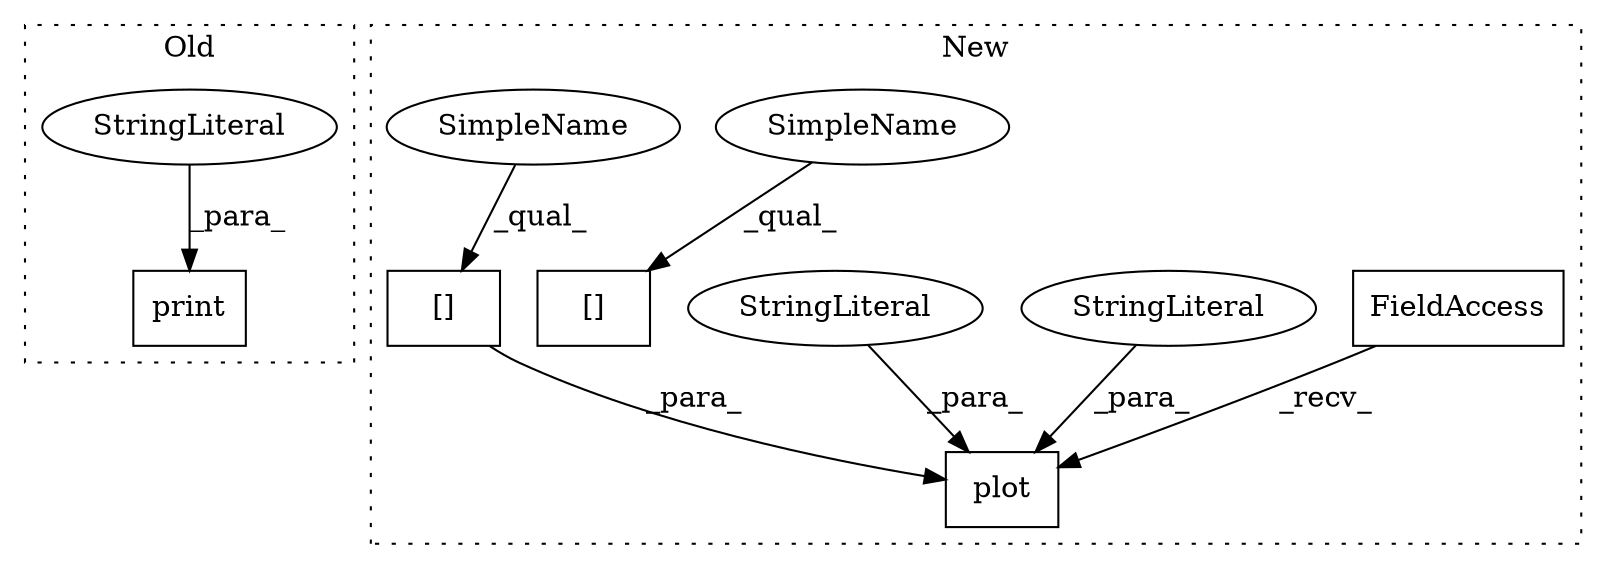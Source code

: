 digraph G {
subgraph cluster0 {
1 [label="print" a="32" s="1196,1215" l="6,1" shape="box"];
6 [label="StringLiteral" a="45" s="1202" l="13" shape="ellipse"];
label = "Old";
style="dotted";
}
subgraph cluster1 {
2 [label="plot" a="32" s="1140,1227" l="5,1" shape="box"];
3 [label="FieldAccess" a="22" s="1116" l="9" shape="box"];
4 [label="StringLiteral" a="45" s="1179" l="18" shape="ellipse"];
5 [label="StringLiteral" a="45" s="1198" l="3" shape="ellipse"];
7 [label="[]" a="2" s="1145,1174" l="16,1" shape="box"];
8 [label="[]" a="2" s="1263,1292" l="16,1" shape="box"];
9 [label="SimpleName" a="42" s="1263" l="15" shape="ellipse"];
10 [label="SimpleName" a="42" s="1145" l="15" shape="ellipse"];
label = "New";
style="dotted";
}
3 -> 2 [label="_recv_"];
4 -> 2 [label="_para_"];
5 -> 2 [label="_para_"];
6 -> 1 [label="_para_"];
7 -> 2 [label="_para_"];
9 -> 8 [label="_qual_"];
10 -> 7 [label="_qual_"];
}